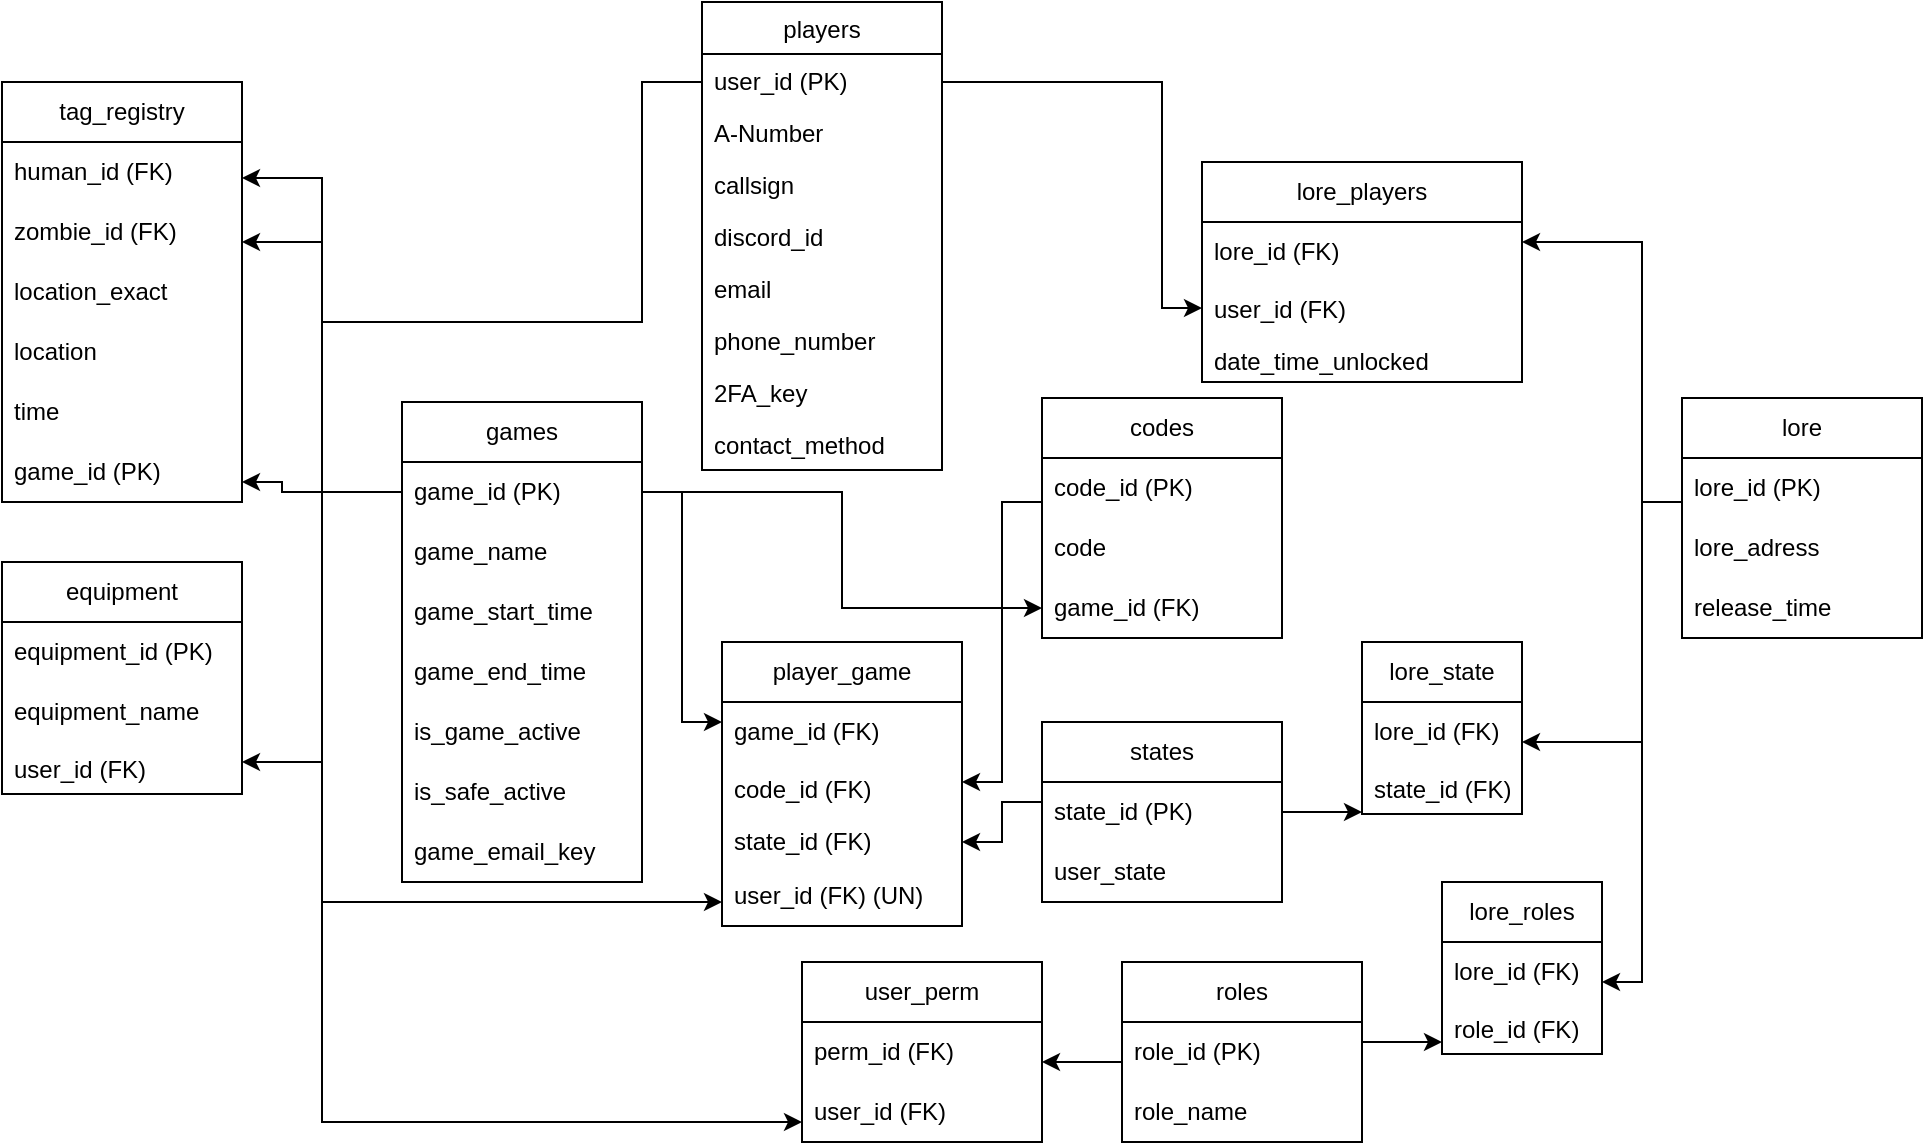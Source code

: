 <mxfile version="21.0.6" type="device"><diagram id="C5RBs43oDa-KdzZeNtuy" name="Page-1"><mxGraphModel dx="277" dy="430" grid="1" gridSize="10" guides="1" tooltips="1" connect="1" arrows="1" fold="1" page="1" pageScale="1" pageWidth="827" pageHeight="1169" math="0" shadow="0"><root><mxCell id="WIyWlLk6GJQsqaUBKTNV-0"/><mxCell id="WIyWlLk6GJQsqaUBKTNV-1" parent="WIyWlLk6GJQsqaUBKTNV-0"/><mxCell id="zkfFHV4jXpPFQw0GAbJ--0" value="players" style="swimlane;fontStyle=0;align=center;verticalAlign=top;childLayout=stackLayout;horizontal=1;startSize=26;horizontalStack=0;resizeParent=1;resizeLast=0;collapsible=1;marginBottom=0;rounded=0;shadow=0;strokeWidth=1;" parent="WIyWlLk6GJQsqaUBKTNV-1" vertex="1"><mxGeometry x="430" width="120" height="234" as="geometry"><mxRectangle x="230" y="140" width="160" height="26" as="alternateBounds"/></mxGeometry></mxCell><mxCell id="zkfFHV4jXpPFQw0GAbJ--2" value="user_id (PK)" style="text;align=left;verticalAlign=top;spacingLeft=4;spacingRight=4;overflow=hidden;rotatable=0;points=[[0,0.5],[1,0.5]];portConstraint=eastwest;rounded=0;shadow=0;html=0;" parent="zkfFHV4jXpPFQw0GAbJ--0" vertex="1"><mxGeometry y="26" width="120" height="26" as="geometry"/></mxCell><mxCell id="AQYPV0FqTJ0ZGMceoSxR-54" value="A-Number" style="text;align=left;verticalAlign=top;spacingLeft=4;spacingRight=4;overflow=hidden;rotatable=0;points=[[0,0.5],[1,0.5]];portConstraint=eastwest;rounded=0;shadow=0;html=0;" parent="zkfFHV4jXpPFQw0GAbJ--0" vertex="1"><mxGeometry y="52" width="120" height="26" as="geometry"/></mxCell><mxCell id="zkfFHV4jXpPFQw0GAbJ--1" value="callsign" style="text;align=left;verticalAlign=top;spacingLeft=4;spacingRight=4;overflow=hidden;rotatable=0;points=[[0,0.5],[1,0.5]];portConstraint=eastwest;" parent="zkfFHV4jXpPFQw0GAbJ--0" vertex="1"><mxGeometry y="78" width="120" height="26" as="geometry"/></mxCell><mxCell id="AQYPV0FqTJ0ZGMceoSxR-112" value="discord_id" style="text;align=left;verticalAlign=top;spacingLeft=4;spacingRight=4;overflow=hidden;rotatable=0;points=[[0,0.5],[1,0.5]];portConstraint=eastwest;rounded=0;shadow=0;html=0;" parent="zkfFHV4jXpPFQw0GAbJ--0" vertex="1"><mxGeometry y="104" width="120" height="26" as="geometry"/></mxCell><mxCell id="zkfFHV4jXpPFQw0GAbJ--3" value="email" style="text;align=left;verticalAlign=top;spacingLeft=4;spacingRight=4;overflow=hidden;rotatable=0;points=[[0,0.5],[1,0.5]];portConstraint=eastwest;rounded=0;shadow=0;html=0;" parent="zkfFHV4jXpPFQw0GAbJ--0" vertex="1"><mxGeometry y="130" width="120" height="26" as="geometry"/></mxCell><mxCell id="AQYPV0FqTJ0ZGMceoSxR-0" value="phone_number" style="text;align=left;verticalAlign=top;spacingLeft=4;spacingRight=4;overflow=hidden;rotatable=0;points=[[0,0.5],[1,0.5]];portConstraint=eastwest;rounded=0;shadow=0;html=0;" parent="zkfFHV4jXpPFQw0GAbJ--0" vertex="1"><mxGeometry y="156" width="120" height="26" as="geometry"/></mxCell><mxCell id="vpN2JtvBjSey6bUBKScw-7" value="2FA_key" style="text;align=left;verticalAlign=top;spacingLeft=4;spacingRight=4;overflow=hidden;rotatable=0;points=[[0,0.5],[1,0.5]];portConstraint=eastwest;rounded=0;shadow=0;html=0;" vertex="1" parent="zkfFHV4jXpPFQw0GAbJ--0"><mxGeometry y="182" width="120" height="26" as="geometry"/></mxCell><mxCell id="vpN2JtvBjSey6bUBKScw-8" value="contact_method" style="text;align=left;verticalAlign=top;spacingLeft=4;spacingRight=4;overflow=hidden;rotatable=0;points=[[0,0.5],[1,0.5]];portConstraint=eastwest;rounded=0;shadow=0;html=0;" vertex="1" parent="zkfFHV4jXpPFQw0GAbJ--0"><mxGeometry y="208" width="120" height="26" as="geometry"/></mxCell><mxCell id="AQYPV0FqTJ0ZGMceoSxR-5" value="codes" style="swimlane;fontStyle=0;childLayout=stackLayout;horizontal=1;startSize=30;horizontalStack=0;resizeParent=1;resizeParentMax=0;resizeLast=0;collapsible=1;marginBottom=0;whiteSpace=wrap;html=1;" parent="WIyWlLk6GJQsqaUBKTNV-1" vertex="1"><mxGeometry x="600" y="198" width="120" height="120" as="geometry"/></mxCell><mxCell id="AQYPV0FqTJ0ZGMceoSxR-10" value="code_id (PK)" style="text;strokeColor=none;fillColor=none;align=left;verticalAlign=middle;spacingLeft=4;spacingRight=4;overflow=hidden;points=[[0,0.5],[1,0.5]];portConstraint=eastwest;rotatable=0;whiteSpace=wrap;html=1;" parent="AQYPV0FqTJ0ZGMceoSxR-5" vertex="1"><mxGeometry y="30" width="120" height="30" as="geometry"/></mxCell><mxCell id="AQYPV0FqTJ0ZGMceoSxR-6" value="code" style="text;strokeColor=none;fillColor=none;align=left;verticalAlign=middle;spacingLeft=4;spacingRight=4;overflow=hidden;points=[[0,0.5],[1,0.5]];portConstraint=eastwest;rotatable=0;whiteSpace=wrap;html=1;" parent="AQYPV0FqTJ0ZGMceoSxR-5" vertex="1"><mxGeometry y="60" width="120" height="30" as="geometry"/></mxCell><mxCell id="vpN2JtvBjSey6bUBKScw-5" value="game_id (FK)" style="text;strokeColor=none;fillColor=none;align=left;verticalAlign=middle;spacingLeft=4;spacingRight=4;overflow=hidden;points=[[0,0.5],[1,0.5]];portConstraint=eastwest;rotatable=0;whiteSpace=wrap;html=1;" vertex="1" parent="AQYPV0FqTJ0ZGMceoSxR-5"><mxGeometry y="90" width="120" height="30" as="geometry"/></mxCell><mxCell id="AQYPV0FqTJ0ZGMceoSxR-44" style="edgeStyle=orthogonalEdgeStyle;rounded=0;orthogonalLoop=1;jettySize=auto;html=1;" parent="WIyWlLk6GJQsqaUBKTNV-1" source="AQYPV0FqTJ0ZGMceoSxR-12" target="AQYPV0FqTJ0ZGMceoSxR-17" edge="1"><mxGeometry relative="1" as="geometry"><Array as="points"><mxPoint x="580" y="400"/><mxPoint x="580" y="420"/></Array></mxGeometry></mxCell><mxCell id="AQYPV0FqTJ0ZGMceoSxR-12" value="states" style="swimlane;fontStyle=0;childLayout=stackLayout;horizontal=1;startSize=30;horizontalStack=0;resizeParent=1;resizeParentMax=0;resizeLast=0;collapsible=1;marginBottom=0;whiteSpace=wrap;html=1;" parent="WIyWlLk6GJQsqaUBKTNV-1" vertex="1"><mxGeometry x="600" y="360" width="120" height="90" as="geometry"><mxRectangle x="560" y="280" width="110" height="30" as="alternateBounds"/></mxGeometry></mxCell><mxCell id="AQYPV0FqTJ0ZGMceoSxR-13" value="state_id (PK)" style="text;strokeColor=none;fillColor=none;align=left;verticalAlign=middle;spacingLeft=4;spacingRight=4;overflow=hidden;points=[[0,0.5],[1,0.5]];portConstraint=eastwest;rotatable=0;whiteSpace=wrap;html=1;" parent="AQYPV0FqTJ0ZGMceoSxR-12" vertex="1"><mxGeometry y="30" width="120" height="30" as="geometry"/></mxCell><mxCell id="AQYPV0FqTJ0ZGMceoSxR-14" value="user_state" style="text;strokeColor=none;fillColor=none;align=left;verticalAlign=middle;spacingLeft=4;spacingRight=4;overflow=hidden;points=[[0,0.5],[1,0.5]];portConstraint=eastwest;rotatable=0;whiteSpace=wrap;html=1;" parent="AQYPV0FqTJ0ZGMceoSxR-12" vertex="1"><mxGeometry y="60" width="120" height="30" as="geometry"/></mxCell><mxCell id="AQYPV0FqTJ0ZGMceoSxR-18" value="roles" style="swimlane;fontStyle=0;childLayout=stackLayout;horizontal=1;startSize=30;horizontalStack=0;resizeParent=1;resizeParentMax=0;resizeLast=0;collapsible=1;marginBottom=0;whiteSpace=wrap;html=1;" parent="WIyWlLk6GJQsqaUBKTNV-1" vertex="1"><mxGeometry x="640" y="480" width="120" height="90" as="geometry"/></mxCell><mxCell id="AQYPV0FqTJ0ZGMceoSxR-19" value="role_id (PK)" style="text;strokeColor=none;fillColor=none;align=left;verticalAlign=middle;spacingLeft=4;spacingRight=4;overflow=hidden;points=[[0,0.5],[1,0.5]];portConstraint=eastwest;rotatable=0;whiteSpace=wrap;html=1;" parent="AQYPV0FqTJ0ZGMceoSxR-18" vertex="1"><mxGeometry y="30" width="120" height="30" as="geometry"/></mxCell><mxCell id="AQYPV0FqTJ0ZGMceoSxR-20" value="role_name" style="text;strokeColor=none;fillColor=none;align=left;verticalAlign=middle;spacingLeft=4;spacingRight=4;overflow=hidden;points=[[0,0.5],[1,0.5]];portConstraint=eastwest;rotatable=0;whiteSpace=wrap;html=1;" parent="AQYPV0FqTJ0ZGMceoSxR-18" vertex="1"><mxGeometry y="60" width="120" height="30" as="geometry"/></mxCell><mxCell id="AQYPV0FqTJ0ZGMceoSxR-24" value="tag_registry" style="swimlane;fontStyle=0;childLayout=stackLayout;horizontal=1;startSize=30;horizontalStack=0;resizeParent=1;resizeParentMax=0;resizeLast=0;collapsible=1;marginBottom=0;whiteSpace=wrap;html=1;" parent="WIyWlLk6GJQsqaUBKTNV-1" vertex="1"><mxGeometry x="80" y="40" width="120" height="210" as="geometry"/></mxCell><mxCell id="AQYPV0FqTJ0ZGMceoSxR-25" value="human_id (FK)" style="text;strokeColor=none;fillColor=none;align=left;verticalAlign=middle;spacingLeft=4;spacingRight=4;overflow=hidden;points=[[0,0.5],[1,0.5]];portConstraint=eastwest;rotatable=0;whiteSpace=wrap;html=1;" parent="AQYPV0FqTJ0ZGMceoSxR-24" vertex="1"><mxGeometry y="30" width="120" height="30" as="geometry"/></mxCell><mxCell id="AQYPV0FqTJ0ZGMceoSxR-26" value="zombie_id (FK)" style="text;strokeColor=none;fillColor=none;align=left;verticalAlign=middle;spacingLeft=4;spacingRight=4;overflow=hidden;points=[[0,0.5],[1,0.5]];portConstraint=eastwest;rotatable=0;whiteSpace=wrap;html=1;" parent="AQYPV0FqTJ0ZGMceoSxR-24" vertex="1"><mxGeometry y="60" width="120" height="30" as="geometry"/></mxCell><mxCell id="AQYPV0FqTJ0ZGMceoSxR-113" value="location_exact" style="text;strokeColor=none;fillColor=none;align=left;verticalAlign=middle;spacingLeft=4;spacingRight=4;overflow=hidden;points=[[0,0.5],[1,0.5]];portConstraint=eastwest;rotatable=0;whiteSpace=wrap;html=1;" parent="AQYPV0FqTJ0ZGMceoSxR-24" vertex="1"><mxGeometry y="90" width="120" height="30" as="geometry"/></mxCell><mxCell id="AQYPV0FqTJ0ZGMceoSxR-27" value="location" style="text;strokeColor=none;fillColor=none;align=left;verticalAlign=middle;spacingLeft=4;spacingRight=4;overflow=hidden;points=[[0,0.5],[1,0.5]];portConstraint=eastwest;rotatable=0;whiteSpace=wrap;html=1;" parent="AQYPV0FqTJ0ZGMceoSxR-24" vertex="1"><mxGeometry y="120" width="120" height="30" as="geometry"/></mxCell><mxCell id="AQYPV0FqTJ0ZGMceoSxR-28" value="time" style="text;strokeColor=none;fillColor=none;align=left;verticalAlign=middle;spacingLeft=4;spacingRight=4;overflow=hidden;points=[[0,0.5],[1,0.5]];portConstraint=eastwest;rotatable=0;whiteSpace=wrap;html=1;" parent="AQYPV0FqTJ0ZGMceoSxR-24" vertex="1"><mxGeometry y="150" width="120" height="30" as="geometry"/></mxCell><mxCell id="CUwAQJ7bX45tZuj9hPIR-0" value="game_id (PK)" style="text;strokeColor=none;fillColor=none;align=left;verticalAlign=middle;spacingLeft=4;spacingRight=4;overflow=hidden;points=[[0,0.5],[1,0.5]];portConstraint=eastwest;rotatable=0;whiteSpace=wrap;html=1;" parent="AQYPV0FqTJ0ZGMceoSxR-24" vertex="1"><mxGeometry y="180" width="120" height="30" as="geometry"/></mxCell><mxCell id="AQYPV0FqTJ0ZGMceoSxR-40" style="edgeStyle=orthogonalEdgeStyle;rounded=0;orthogonalLoop=1;jettySize=auto;html=1;" parent="WIyWlLk6GJQsqaUBKTNV-1" source="zkfFHV4jXpPFQw0GAbJ--2" target="AQYPV0FqTJ0ZGMceoSxR-25" edge="1"><mxGeometry relative="1" as="geometry"><Array as="points"><mxPoint x="400" y="40"/><mxPoint x="400" y="160"/><mxPoint x="240" y="160"/><mxPoint x="240" y="88"/></Array></mxGeometry></mxCell><mxCell id="AQYPV0FqTJ0ZGMceoSxR-41" style="edgeStyle=orthogonalEdgeStyle;rounded=0;orthogonalLoop=1;jettySize=auto;html=1;" parent="WIyWlLk6GJQsqaUBKTNV-1" source="zkfFHV4jXpPFQw0GAbJ--2" target="AQYPV0FqTJ0ZGMceoSxR-26" edge="1"><mxGeometry relative="1" as="geometry"><Array as="points"><mxPoint x="400" y="40"/><mxPoint x="400" y="160"/><mxPoint x="240" y="160"/><mxPoint x="240" y="120"/></Array></mxGeometry></mxCell><mxCell id="AQYPV0FqTJ0ZGMceoSxR-42" style="edgeStyle=orthogonalEdgeStyle;rounded=0;orthogonalLoop=1;jettySize=auto;html=1;" parent="WIyWlLk6GJQsqaUBKTNV-1" source="AQYPV0FqTJ0ZGMceoSxR-10" target="AQYPV0FqTJ0ZGMceoSxR-11" edge="1"><mxGeometry relative="1" as="geometry"><Array as="points"><mxPoint x="580" y="250"/><mxPoint x="580" y="390"/></Array></mxGeometry></mxCell><mxCell id="AQYPV0FqTJ0ZGMceoSxR-45" value="lore" style="swimlane;fontStyle=0;childLayout=stackLayout;horizontal=1;startSize=30;horizontalStack=0;resizeParent=1;resizeParentMax=0;resizeLast=0;collapsible=1;marginBottom=0;whiteSpace=wrap;html=1;" parent="WIyWlLk6GJQsqaUBKTNV-1" vertex="1"><mxGeometry x="920" y="198" width="120" height="120" as="geometry"/></mxCell><mxCell id="AQYPV0FqTJ0ZGMceoSxR-56" value="lore_id (PK)" style="text;strokeColor=none;fillColor=none;align=left;verticalAlign=middle;spacingLeft=4;spacingRight=4;overflow=hidden;points=[[0,0.5],[1,0.5]];portConstraint=eastwest;rotatable=0;whiteSpace=wrap;html=1;" parent="AQYPV0FqTJ0ZGMceoSxR-45" vertex="1"><mxGeometry y="30" width="120" height="30" as="geometry"/></mxCell><mxCell id="AQYPV0FqTJ0ZGMceoSxR-46" value="lore_adress" style="text;strokeColor=none;fillColor=none;align=left;verticalAlign=middle;spacingLeft=4;spacingRight=4;overflow=hidden;points=[[0,0.5],[1,0.5]];portConstraint=eastwest;rotatable=0;whiteSpace=wrap;html=1;" parent="AQYPV0FqTJ0ZGMceoSxR-45" vertex="1"><mxGeometry y="60" width="120" height="30" as="geometry"/></mxCell><mxCell id="AQYPV0FqTJ0ZGMceoSxR-53" value="release_time" style="text;strokeColor=none;fillColor=none;align=left;verticalAlign=middle;spacingLeft=4;spacingRight=4;overflow=hidden;points=[[0,0.5],[1,0.5]];portConstraint=eastwest;rotatable=0;whiteSpace=wrap;html=1;" parent="AQYPV0FqTJ0ZGMceoSxR-45" vertex="1"><mxGeometry y="90" width="120" height="30" as="geometry"/></mxCell><mxCell id="AQYPV0FqTJ0ZGMceoSxR-50" value="lore_players" style="swimlane;fontStyle=0;childLayout=stackLayout;horizontal=1;startSize=30;horizontalStack=0;resizeParent=1;resizeParentMax=0;resizeLast=0;collapsible=1;marginBottom=0;whiteSpace=wrap;html=1;" parent="WIyWlLk6GJQsqaUBKTNV-1" vertex="1"><mxGeometry x="680" y="80" width="160" height="110" as="geometry"/></mxCell><mxCell id="AQYPV0FqTJ0ZGMceoSxR-51" value="lore_id (FK)" style="text;strokeColor=none;fillColor=none;align=left;verticalAlign=middle;spacingLeft=4;spacingRight=4;overflow=hidden;points=[[0,0.5],[1,0.5]];portConstraint=eastwest;rotatable=0;whiteSpace=wrap;html=1;" parent="AQYPV0FqTJ0ZGMceoSxR-50" vertex="1"><mxGeometry y="30" width="160" height="30" as="geometry"/></mxCell><mxCell id="AQYPV0FqTJ0ZGMceoSxR-65" value="user_id (FK)" style="text;align=left;verticalAlign=top;spacingLeft=4;spacingRight=4;overflow=hidden;rotatable=0;points=[[0,0.5],[1,0.5]];portConstraint=eastwest;rounded=0;shadow=0;html=0;" parent="AQYPV0FqTJ0ZGMceoSxR-50" vertex="1"><mxGeometry y="60" width="160" height="26" as="geometry"/></mxCell><mxCell id="AQYPV0FqTJ0ZGMceoSxR-73" value="date_time_unlocked" style="text;align=left;verticalAlign=top;spacingLeft=4;spacingRight=4;overflow=hidden;rotatable=0;points=[[0,0.5],[1,0.5]];portConstraint=eastwest;rounded=0;shadow=0;html=0;" parent="AQYPV0FqTJ0ZGMceoSxR-50" vertex="1"><mxGeometry y="86" width="160" height="24" as="geometry"/></mxCell><mxCell id="AQYPV0FqTJ0ZGMceoSxR-57" style="edgeStyle=orthogonalEdgeStyle;rounded=0;orthogonalLoop=1;jettySize=auto;html=1;" parent="WIyWlLk6GJQsqaUBKTNV-1" source="AQYPV0FqTJ0ZGMceoSxR-56" target="AQYPV0FqTJ0ZGMceoSxR-51" edge="1"><mxGeometry relative="1" as="geometry"><Array as="points"><mxPoint x="900" y="250"/><mxPoint x="900" y="120"/></Array></mxGeometry></mxCell><mxCell id="AQYPV0FqTJ0ZGMceoSxR-58" value="equipment" style="swimlane;fontStyle=0;childLayout=stackLayout;horizontal=1;startSize=30;horizontalStack=0;resizeParent=1;resizeParentMax=0;resizeLast=0;collapsible=1;marginBottom=0;whiteSpace=wrap;html=1;" parent="WIyWlLk6GJQsqaUBKTNV-1" vertex="1"><mxGeometry x="80" y="280" width="120" height="116" as="geometry"/></mxCell><mxCell id="AQYPV0FqTJ0ZGMceoSxR-60" value="equipment_id (PK)" style="text;strokeColor=none;fillColor=none;align=left;verticalAlign=middle;spacingLeft=4;spacingRight=4;overflow=hidden;points=[[0,0.5],[1,0.5]];portConstraint=eastwest;rotatable=0;whiteSpace=wrap;html=1;" parent="AQYPV0FqTJ0ZGMceoSxR-58" vertex="1"><mxGeometry y="30" width="120" height="30" as="geometry"/></mxCell><mxCell id="AQYPV0FqTJ0ZGMceoSxR-59" value="equipment_name" style="text;strokeColor=none;fillColor=none;align=left;verticalAlign=middle;spacingLeft=4;spacingRight=4;overflow=hidden;points=[[0,0.5],[1,0.5]];portConstraint=eastwest;rotatable=0;whiteSpace=wrap;html=1;" parent="AQYPV0FqTJ0ZGMceoSxR-58" vertex="1"><mxGeometry y="60" width="120" height="30" as="geometry"/></mxCell><mxCell id="AQYPV0FqTJ0ZGMceoSxR-62" value="user_id (FK)" style="text;align=left;verticalAlign=top;spacingLeft=4;spacingRight=4;overflow=hidden;rotatable=0;points=[[0,0.5],[1,0.5]];portConstraint=eastwest;rounded=0;shadow=0;html=0;" parent="AQYPV0FqTJ0ZGMceoSxR-58" vertex="1"><mxGeometry y="90" width="120" height="26" as="geometry"/></mxCell><mxCell id="AQYPV0FqTJ0ZGMceoSxR-63" style="edgeStyle=orthogonalEdgeStyle;rounded=0;orthogonalLoop=1;jettySize=auto;html=1;" parent="WIyWlLk6GJQsqaUBKTNV-1" source="zkfFHV4jXpPFQw0GAbJ--2" target="AQYPV0FqTJ0ZGMceoSxR-62" edge="1"><mxGeometry relative="1" as="geometry"><Array as="points"><mxPoint x="400" y="40"/><mxPoint x="400" y="160"/><mxPoint x="240" y="160"/><mxPoint x="240" y="380"/></Array></mxGeometry></mxCell><mxCell id="AQYPV0FqTJ0ZGMceoSxR-66" style="edgeStyle=orthogonalEdgeStyle;rounded=0;orthogonalLoop=1;jettySize=auto;html=1;" parent="WIyWlLk6GJQsqaUBKTNV-1" source="zkfFHV4jXpPFQw0GAbJ--2" target="AQYPV0FqTJ0ZGMceoSxR-65" edge="1"><mxGeometry relative="1" as="geometry"><Array as="points"><mxPoint x="660" y="40"/><mxPoint x="660" y="153"/></Array></mxGeometry></mxCell><mxCell id="AQYPV0FqTJ0ZGMceoSxR-68" value="lore_state" style="swimlane;fontStyle=0;childLayout=stackLayout;horizontal=1;startSize=30;horizontalStack=0;resizeParent=1;resizeParentMax=0;resizeLast=0;collapsible=1;marginBottom=0;whiteSpace=wrap;html=1;" parent="WIyWlLk6GJQsqaUBKTNV-1" vertex="1"><mxGeometry x="760" y="320" width="80" height="86" as="geometry"/></mxCell><mxCell id="AQYPV0FqTJ0ZGMceoSxR-69" value="lore_id (FK)" style="text;strokeColor=none;fillColor=none;align=left;verticalAlign=middle;spacingLeft=4;spacingRight=4;overflow=hidden;points=[[0,0.5],[1,0.5]];portConstraint=eastwest;rotatable=0;whiteSpace=wrap;html=1;" parent="AQYPV0FqTJ0ZGMceoSxR-68" vertex="1"><mxGeometry y="30" width="80" height="30" as="geometry"/></mxCell><mxCell id="AQYPV0FqTJ0ZGMceoSxR-70" value="state_id (FK)" style="text;align=left;verticalAlign=top;spacingLeft=4;spacingRight=4;overflow=hidden;rotatable=0;points=[[0,0.5],[1,0.5]];portConstraint=eastwest;rounded=0;shadow=0;html=0;" parent="AQYPV0FqTJ0ZGMceoSxR-68" vertex="1"><mxGeometry y="60" width="80" height="26" as="geometry"/></mxCell><mxCell id="AQYPV0FqTJ0ZGMceoSxR-71" style="edgeStyle=orthogonalEdgeStyle;rounded=0;orthogonalLoop=1;jettySize=auto;html=1;" parent="WIyWlLk6GJQsqaUBKTNV-1" source="AQYPV0FqTJ0ZGMceoSxR-56" target="AQYPV0FqTJ0ZGMceoSxR-69" edge="1"><mxGeometry relative="1" as="geometry"><Array as="points"><mxPoint x="900" y="250"/><mxPoint x="900" y="370"/></Array></mxGeometry></mxCell><mxCell id="AQYPV0FqTJ0ZGMceoSxR-72" style="edgeStyle=orthogonalEdgeStyle;rounded=0;orthogonalLoop=1;jettySize=auto;html=1;" parent="WIyWlLk6GJQsqaUBKTNV-1" source="AQYPV0FqTJ0ZGMceoSxR-13" target="AQYPV0FqTJ0ZGMceoSxR-70" edge="1"><mxGeometry relative="1" as="geometry"><Array as="points"><mxPoint x="790" y="403"/><mxPoint x="790" y="403"/></Array></mxGeometry></mxCell><mxCell id="AQYPV0FqTJ0ZGMceoSxR-75" value="user_perm" style="swimlane;fontStyle=0;childLayout=stackLayout;horizontal=1;startSize=30;horizontalStack=0;resizeParent=1;resizeParentMax=0;resizeLast=0;collapsible=1;marginBottom=0;whiteSpace=wrap;html=1;" parent="WIyWlLk6GJQsqaUBKTNV-1" vertex="1"><mxGeometry x="480" y="480" width="120" height="90" as="geometry"/></mxCell><mxCell id="AQYPV0FqTJ0ZGMceoSxR-76" value="perm_id (FK)" style="text;strokeColor=none;fillColor=none;align=left;verticalAlign=middle;spacingLeft=4;spacingRight=4;overflow=hidden;points=[[0,0.5],[1,0.5]];portConstraint=eastwest;rotatable=0;whiteSpace=wrap;html=1;" parent="AQYPV0FqTJ0ZGMceoSxR-75" vertex="1"><mxGeometry y="30" width="120" height="30" as="geometry"/></mxCell><mxCell id="AQYPV0FqTJ0ZGMceoSxR-77" value="user_id (FK)" style="text;strokeColor=none;fillColor=none;align=left;verticalAlign=middle;spacingLeft=4;spacingRight=4;overflow=hidden;points=[[0,0.5],[1,0.5]];portConstraint=eastwest;rotatable=0;whiteSpace=wrap;html=1;" parent="AQYPV0FqTJ0ZGMceoSxR-75" vertex="1"><mxGeometry y="60" width="120" height="30" as="geometry"/></mxCell><mxCell id="AQYPV0FqTJ0ZGMceoSxR-78" style="edgeStyle=orthogonalEdgeStyle;rounded=0;orthogonalLoop=1;jettySize=auto;html=1;" parent="WIyWlLk6GJQsqaUBKTNV-1" source="AQYPV0FqTJ0ZGMceoSxR-19" target="AQYPV0FqTJ0ZGMceoSxR-76" edge="1"><mxGeometry relative="1" as="geometry"><Array as="points"><mxPoint x="620" y="530"/><mxPoint x="620" y="530"/></Array></mxGeometry></mxCell><mxCell id="AQYPV0FqTJ0ZGMceoSxR-80" style="edgeStyle=orthogonalEdgeStyle;rounded=0;orthogonalLoop=1;jettySize=auto;html=1;" parent="WIyWlLk6GJQsqaUBKTNV-1" source="zkfFHV4jXpPFQw0GAbJ--2" target="AQYPV0FqTJ0ZGMceoSxR-77" edge="1"><mxGeometry relative="1" as="geometry"><Array as="points"><mxPoint x="400" y="40"/><mxPoint x="400" y="160"/><mxPoint x="240" y="160"/><mxPoint x="240" y="560"/></Array></mxGeometry></mxCell><mxCell id="AQYPV0FqTJ0ZGMceoSxR-81" value="lore_roles" style="swimlane;fontStyle=0;childLayout=stackLayout;horizontal=1;startSize=30;horizontalStack=0;resizeParent=1;resizeParentMax=0;resizeLast=0;collapsible=1;marginBottom=0;whiteSpace=wrap;html=1;" parent="WIyWlLk6GJQsqaUBKTNV-1" vertex="1"><mxGeometry x="800" y="440" width="80" height="86" as="geometry"/></mxCell><mxCell id="AQYPV0FqTJ0ZGMceoSxR-82" value="lore_id (FK)" style="text;strokeColor=none;fillColor=none;align=left;verticalAlign=middle;spacingLeft=4;spacingRight=4;overflow=hidden;points=[[0,0.5],[1,0.5]];portConstraint=eastwest;rotatable=0;whiteSpace=wrap;html=1;" parent="AQYPV0FqTJ0ZGMceoSxR-81" vertex="1"><mxGeometry y="30" width="80" height="30" as="geometry"/></mxCell><mxCell id="AQYPV0FqTJ0ZGMceoSxR-83" value="role_id (FK)" style="text;align=left;verticalAlign=top;spacingLeft=4;spacingRight=4;overflow=hidden;rotatable=0;points=[[0,0.5],[1,0.5]];portConstraint=eastwest;rounded=0;shadow=0;html=0;" parent="AQYPV0FqTJ0ZGMceoSxR-81" vertex="1"><mxGeometry y="60" width="80" height="26" as="geometry"/></mxCell><mxCell id="AQYPV0FqTJ0ZGMceoSxR-84" style="edgeStyle=orthogonalEdgeStyle;rounded=0;orthogonalLoop=1;jettySize=auto;html=1;" parent="WIyWlLk6GJQsqaUBKTNV-1" source="AQYPV0FqTJ0ZGMceoSxR-19" target="AQYPV0FqTJ0ZGMceoSxR-83" edge="1"><mxGeometry relative="1" as="geometry"><Array as="points"><mxPoint x="780" y="520"/><mxPoint x="780" y="520"/></Array></mxGeometry></mxCell><mxCell id="AQYPV0FqTJ0ZGMceoSxR-85" style="edgeStyle=orthogonalEdgeStyle;rounded=0;orthogonalLoop=1;jettySize=auto;html=1;" parent="WIyWlLk6GJQsqaUBKTNV-1" source="AQYPV0FqTJ0ZGMceoSxR-56" target="AQYPV0FqTJ0ZGMceoSxR-82" edge="1"><mxGeometry relative="1" as="geometry"><Array as="points"><mxPoint x="900" y="250"/><mxPoint x="900" y="490"/></Array></mxGeometry></mxCell><mxCell id="AQYPV0FqTJ0ZGMceoSxR-86" value="games" style="swimlane;fontStyle=0;childLayout=stackLayout;horizontal=1;startSize=30;horizontalStack=0;resizeParent=1;resizeParentMax=0;resizeLast=0;collapsible=1;marginBottom=0;whiteSpace=wrap;html=1;" parent="WIyWlLk6GJQsqaUBKTNV-1" vertex="1"><mxGeometry x="280" y="200" width="120" height="240" as="geometry"/></mxCell><mxCell id="AQYPV0FqTJ0ZGMceoSxR-87" value="game_id (PK)" style="text;strokeColor=none;fillColor=none;align=left;verticalAlign=middle;spacingLeft=4;spacingRight=4;overflow=hidden;points=[[0,0.5],[1,0.5]];portConstraint=eastwest;rotatable=0;whiteSpace=wrap;html=1;" parent="AQYPV0FqTJ0ZGMceoSxR-86" vertex="1"><mxGeometry y="30" width="120" height="30" as="geometry"/></mxCell><mxCell id="AQYPV0FqTJ0ZGMceoSxR-88" value="game_name" style="text;strokeColor=none;fillColor=none;align=left;verticalAlign=middle;spacingLeft=4;spacingRight=4;overflow=hidden;points=[[0,0.5],[1,0.5]];portConstraint=eastwest;rotatable=0;whiteSpace=wrap;html=1;" parent="AQYPV0FqTJ0ZGMceoSxR-86" vertex="1"><mxGeometry y="60" width="120" height="30" as="geometry"/></mxCell><mxCell id="AQYPV0FqTJ0ZGMceoSxR-89" value="&lt;div&gt;game_start_time&lt;/div&gt;" style="text;strokeColor=none;fillColor=none;align=left;verticalAlign=middle;spacingLeft=4;spacingRight=4;overflow=hidden;points=[[0,0.5],[1,0.5]];portConstraint=eastwest;rotatable=0;whiteSpace=wrap;html=1;" parent="AQYPV0FqTJ0ZGMceoSxR-86" vertex="1"><mxGeometry y="90" width="120" height="30" as="geometry"/></mxCell><mxCell id="AQYPV0FqTJ0ZGMceoSxR-91" value="game_end_time" style="text;strokeColor=none;fillColor=none;align=left;verticalAlign=middle;spacingLeft=4;spacingRight=4;overflow=hidden;points=[[0,0.5],[1,0.5]];portConstraint=eastwest;rotatable=0;whiteSpace=wrap;html=1;" parent="AQYPV0FqTJ0ZGMceoSxR-86" vertex="1"><mxGeometry y="120" width="120" height="30" as="geometry"/></mxCell><mxCell id="AQYPV0FqTJ0ZGMceoSxR-90" value="is_game_active" style="text;strokeColor=none;fillColor=none;align=left;verticalAlign=middle;spacingLeft=4;spacingRight=4;overflow=hidden;points=[[0,0.5],[1,0.5]];portConstraint=eastwest;rotatable=0;whiteSpace=wrap;html=1;" parent="AQYPV0FqTJ0ZGMceoSxR-86" vertex="1"><mxGeometry y="150" width="120" height="30" as="geometry"/></mxCell><mxCell id="5zdIGnhCFvvUNGgNzwYQ-0" value="is_safe_active" style="text;strokeColor=none;fillColor=none;align=left;verticalAlign=middle;spacingLeft=4;spacingRight=4;overflow=hidden;points=[[0,0.5],[1,0.5]];portConstraint=eastwest;rotatable=0;whiteSpace=wrap;html=1;" parent="AQYPV0FqTJ0ZGMceoSxR-86" vertex="1"><mxGeometry y="180" width="120" height="30" as="geometry"/></mxCell><mxCell id="vpN2JtvBjSey6bUBKScw-0" value="&lt;div&gt;game_email_key&lt;/div&gt;" style="text;strokeColor=none;fillColor=none;align=left;verticalAlign=middle;spacingLeft=4;spacingRight=4;overflow=hidden;points=[[0,0.5],[1,0.5]];portConstraint=eastwest;rotatable=0;whiteSpace=wrap;html=1;" vertex="1" parent="AQYPV0FqTJ0ZGMceoSxR-86"><mxGeometry y="210" width="120" height="30" as="geometry"/></mxCell><mxCell id="AQYPV0FqTJ0ZGMceoSxR-98" value="player_game" style="swimlane;fontStyle=0;childLayout=stackLayout;horizontal=1;startSize=30;horizontalStack=0;resizeParent=1;resizeParentMax=0;resizeLast=0;collapsible=1;marginBottom=0;whiteSpace=wrap;html=1;" parent="WIyWlLk6GJQsqaUBKTNV-1" vertex="1"><mxGeometry x="440" y="320" width="120" height="142" as="geometry"/></mxCell><mxCell id="AQYPV0FqTJ0ZGMceoSxR-99" value="game_id (FK)" style="text;strokeColor=none;fillColor=none;align=left;verticalAlign=middle;spacingLeft=4;spacingRight=4;overflow=hidden;points=[[0,0.5],[1,0.5]];portConstraint=eastwest;rotatable=0;whiteSpace=wrap;html=1;" parent="AQYPV0FqTJ0ZGMceoSxR-98" vertex="1"><mxGeometry y="30" width="120" height="30" as="geometry"/></mxCell><mxCell id="AQYPV0FqTJ0ZGMceoSxR-11" value="code_id (FK)" style="text;align=left;verticalAlign=top;spacingLeft=4;spacingRight=4;overflow=hidden;rotatable=0;points=[[0,0.5],[1,0.5]];portConstraint=eastwest;rounded=0;shadow=0;html=0;" parent="AQYPV0FqTJ0ZGMceoSxR-98" vertex="1"><mxGeometry y="60" width="120" height="26" as="geometry"/></mxCell><mxCell id="AQYPV0FqTJ0ZGMceoSxR-17" value="state_id (FK)" style="text;align=left;verticalAlign=top;spacingLeft=4;spacingRight=4;overflow=hidden;rotatable=0;points=[[0,0.5],[1,0.5]];portConstraint=eastwest;rounded=0;shadow=0;html=0;" parent="AQYPV0FqTJ0ZGMceoSxR-98" vertex="1"><mxGeometry y="86" width="120" height="26" as="geometry"/></mxCell><mxCell id="AQYPV0FqTJ0ZGMceoSxR-100" value="user_id (FK) (UN)" style="text;strokeColor=none;fillColor=none;align=left;verticalAlign=middle;spacingLeft=4;spacingRight=4;overflow=hidden;points=[[0,0.5],[1,0.5]];portConstraint=eastwest;rotatable=0;whiteSpace=wrap;html=1;" parent="AQYPV0FqTJ0ZGMceoSxR-98" vertex="1"><mxGeometry y="112" width="120" height="30" as="geometry"/></mxCell><mxCell id="AQYPV0FqTJ0ZGMceoSxR-101" style="edgeStyle=orthogonalEdgeStyle;rounded=0;orthogonalLoop=1;jettySize=auto;html=1;" parent="WIyWlLk6GJQsqaUBKTNV-1" source="zkfFHV4jXpPFQw0GAbJ--2" target="AQYPV0FqTJ0ZGMceoSxR-100" edge="1"><mxGeometry relative="1" as="geometry"><Array as="points"><mxPoint x="400" y="40"/><mxPoint x="400" y="160"/><mxPoint x="240" y="160"/><mxPoint x="240" y="450"/></Array></mxGeometry></mxCell><mxCell id="AQYPV0FqTJ0ZGMceoSxR-102" style="edgeStyle=orthogonalEdgeStyle;rounded=0;orthogonalLoop=1;jettySize=auto;html=1;" parent="WIyWlLk6GJQsqaUBKTNV-1" source="AQYPV0FqTJ0ZGMceoSxR-87" target="AQYPV0FqTJ0ZGMceoSxR-99" edge="1"><mxGeometry relative="1" as="geometry"><Array as="points"><mxPoint x="420" y="245"/><mxPoint x="420" y="360"/></Array></mxGeometry></mxCell><mxCell id="CUwAQJ7bX45tZuj9hPIR-1" style="edgeStyle=orthogonalEdgeStyle;rounded=0;orthogonalLoop=1;jettySize=auto;html=1;" parent="WIyWlLk6GJQsqaUBKTNV-1" source="AQYPV0FqTJ0ZGMceoSxR-87" target="CUwAQJ7bX45tZuj9hPIR-0" edge="1"><mxGeometry relative="1" as="geometry"><Array as="points"><mxPoint x="220" y="245"/><mxPoint x="220" y="240"/></Array></mxGeometry></mxCell><mxCell id="vpN2JtvBjSey6bUBKScw-6" style="edgeStyle=orthogonalEdgeStyle;rounded=0;orthogonalLoop=1;jettySize=auto;html=1;" edge="1" parent="WIyWlLk6GJQsqaUBKTNV-1" source="AQYPV0FqTJ0ZGMceoSxR-87" target="vpN2JtvBjSey6bUBKScw-5"><mxGeometry relative="1" as="geometry"/></mxCell></root></mxGraphModel></diagram></mxfile>